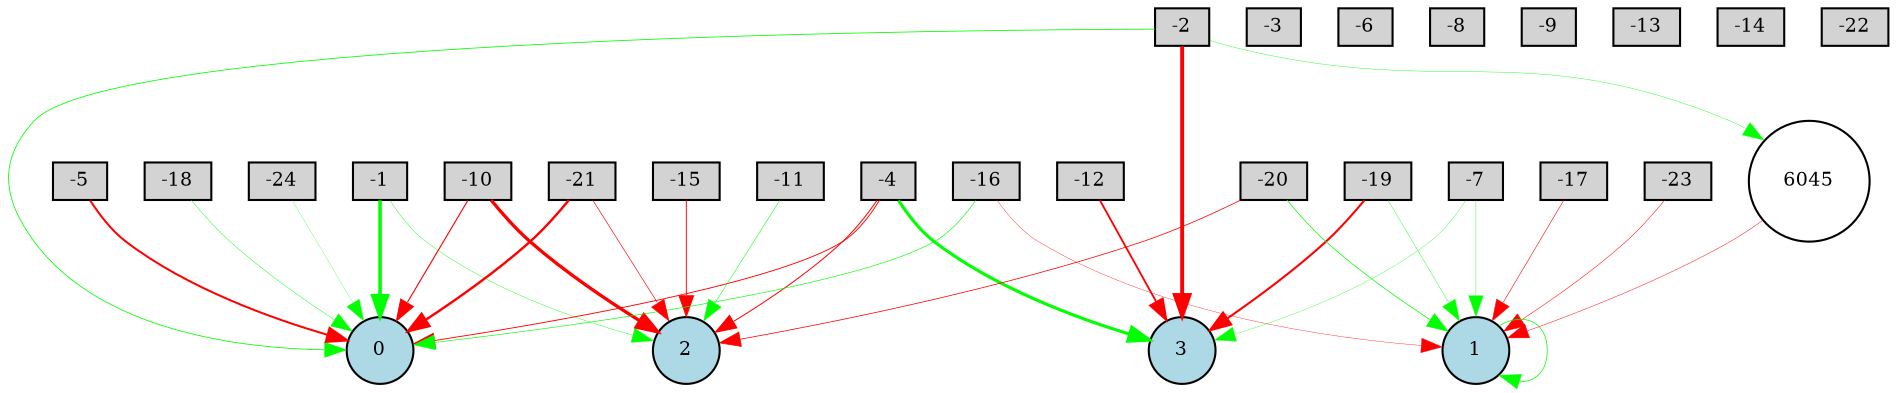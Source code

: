 digraph {
	node [fontsize=9 height=0.2 shape=circle width=0.2]
	-1 [fillcolor=lightgray shape=box style=filled]
	-2 [fillcolor=lightgray shape=box style=filled]
	-3 [fillcolor=lightgray shape=box style=filled]
	-4 [fillcolor=lightgray shape=box style=filled]
	-5 [fillcolor=lightgray shape=box style=filled]
	-6 [fillcolor=lightgray shape=box style=filled]
	-7 [fillcolor=lightgray shape=box style=filled]
	-8 [fillcolor=lightgray shape=box style=filled]
	-9 [fillcolor=lightgray shape=box style=filled]
	-10 [fillcolor=lightgray shape=box style=filled]
	-11 [fillcolor=lightgray shape=box style=filled]
	-12 [fillcolor=lightgray shape=box style=filled]
	-13 [fillcolor=lightgray shape=box style=filled]
	-14 [fillcolor=lightgray shape=box style=filled]
	-15 [fillcolor=lightgray shape=box style=filled]
	-16 [fillcolor=lightgray shape=box style=filled]
	-17 [fillcolor=lightgray shape=box style=filled]
	-18 [fillcolor=lightgray shape=box style=filled]
	-19 [fillcolor=lightgray shape=box style=filled]
	-20 [fillcolor=lightgray shape=box style=filled]
	-21 [fillcolor=lightgray shape=box style=filled]
	-22 [fillcolor=lightgray shape=box style=filled]
	-23 [fillcolor=lightgray shape=box style=filled]
	-24 [fillcolor=lightgray shape=box style=filled]
	0 [fillcolor=lightblue style=filled]
	1 [fillcolor=lightblue style=filled]
	2 [fillcolor=lightblue style=filled]
	3 [fillcolor=lightblue style=filled]
	6045 [fillcolor=white style=filled]
	-20 -> 2 [color=red penwidth=0.36762189623927266 style=solid]
	-10 -> 2 [color=red penwidth=1.5925441436700467 style=solid]
	-2 -> 0 [color=green penwidth=0.389754441480231 style=solid]
	-19 -> 3 [color=red penwidth=0.9928118437809175 style=solid]
	-15 -> 2 [color=red penwidth=0.45519416960842685 style=solid]
	-4 -> 2 [color=red penwidth=0.4799793974332711 style=solid]
	-2 -> 6045 [color=green penwidth=0.18943076106181056 style=solid]
	-1 -> 0 [color=green penwidth=1.7007809379716265 style=solid]
	-4 -> 3 [color=green penwidth=1.487083825143942 style=solid]
	-21 -> 0 [color=red penwidth=1.1506613443284741 style=solid]
	-16 -> 0 [color=green penwidth=0.3077630916258929 style=solid]
	-10 -> 0 [color=red penwidth=0.5403746926592159 style=solid]
	-7 -> 3 [color=green penwidth=0.1586392309668192 style=solid]
	1 -> 1 [color=green penwidth=0.3623739715695423 style=solid]
	-18 -> 0 [color=green penwidth=0.21337249504123962 style=solid]
	-5 -> 0 [color=red penwidth=0.959885271910717 style=solid]
	-19 -> 1 [color=green penwidth=0.19108625423744047 style=solid]
	-1 -> 2 [color=green penwidth=0.2011010322323871 style=solid]
	-16 -> 1 [color=red penwidth=0.17331341960948923 style=solid]
	-4 -> 0 [color=red penwidth=0.4386889823608525 style=solid]
	-20 -> 1 [color=green penwidth=0.35229745267540413 style=solid]
	-23 -> 1 [color=red penwidth=0.2471683355403361 style=solid]
	-12 -> 3 [color=red penwidth=0.8808310490300003 style=solid]
	-2 -> 3 [color=red penwidth=1.8616774268654457 style=solid]
	-21 -> 2 [color=red penwidth=0.31171960482003525 style=solid]
	-24 -> 0 [color=green penwidth=0.13050670567285486 style=solid]
	-11 -> 2 [color=green penwidth=0.25770574272150626 style=solid]
	-17 -> 1 [color=red penwidth=0.2740841919188174 style=solid]
	6045 -> 1 [color=red penwidth=0.2233302846471642 style=solid]
	-7 -> 1 [color=green penwidth=0.1795583772967223 style=solid]
}
